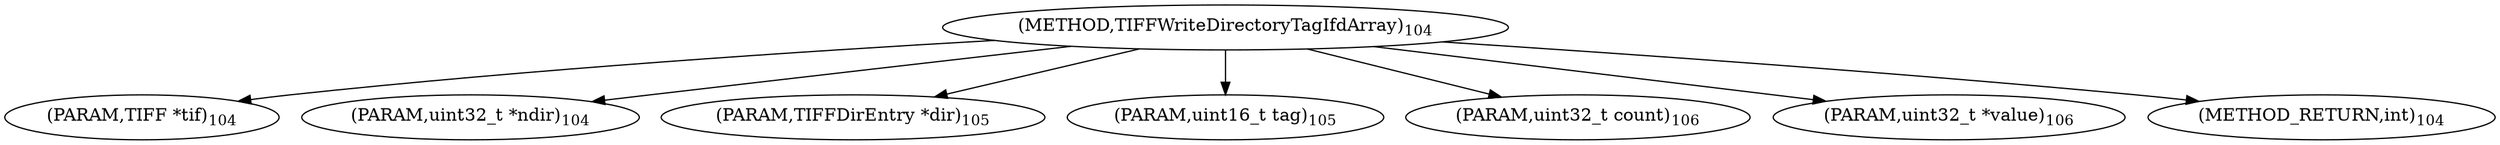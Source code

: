 digraph "TIFFWriteDirectoryTagIfdArray" {  
"64104" [label = <(METHOD,TIFFWriteDirectoryTagIfdArray)<SUB>104</SUB>> ]
"64105" [label = <(PARAM,TIFF *tif)<SUB>104</SUB>> ]
"64106" [label = <(PARAM,uint32_t *ndir)<SUB>104</SUB>> ]
"64107" [label = <(PARAM,TIFFDirEntry *dir)<SUB>105</SUB>> ]
"64108" [label = <(PARAM,uint16_t tag)<SUB>105</SUB>> ]
"64109" [label = <(PARAM,uint32_t count)<SUB>106</SUB>> ]
"64110" [label = <(PARAM,uint32_t *value)<SUB>106</SUB>> ]
"64111" [label = <(METHOD_RETURN,int)<SUB>104</SUB>> ]
  "64104" -> "64105" 
  "64104" -> "64106" 
  "64104" -> "64107" 
  "64104" -> "64108" 
  "64104" -> "64109" 
  "64104" -> "64110" 
  "64104" -> "64111" 
}
